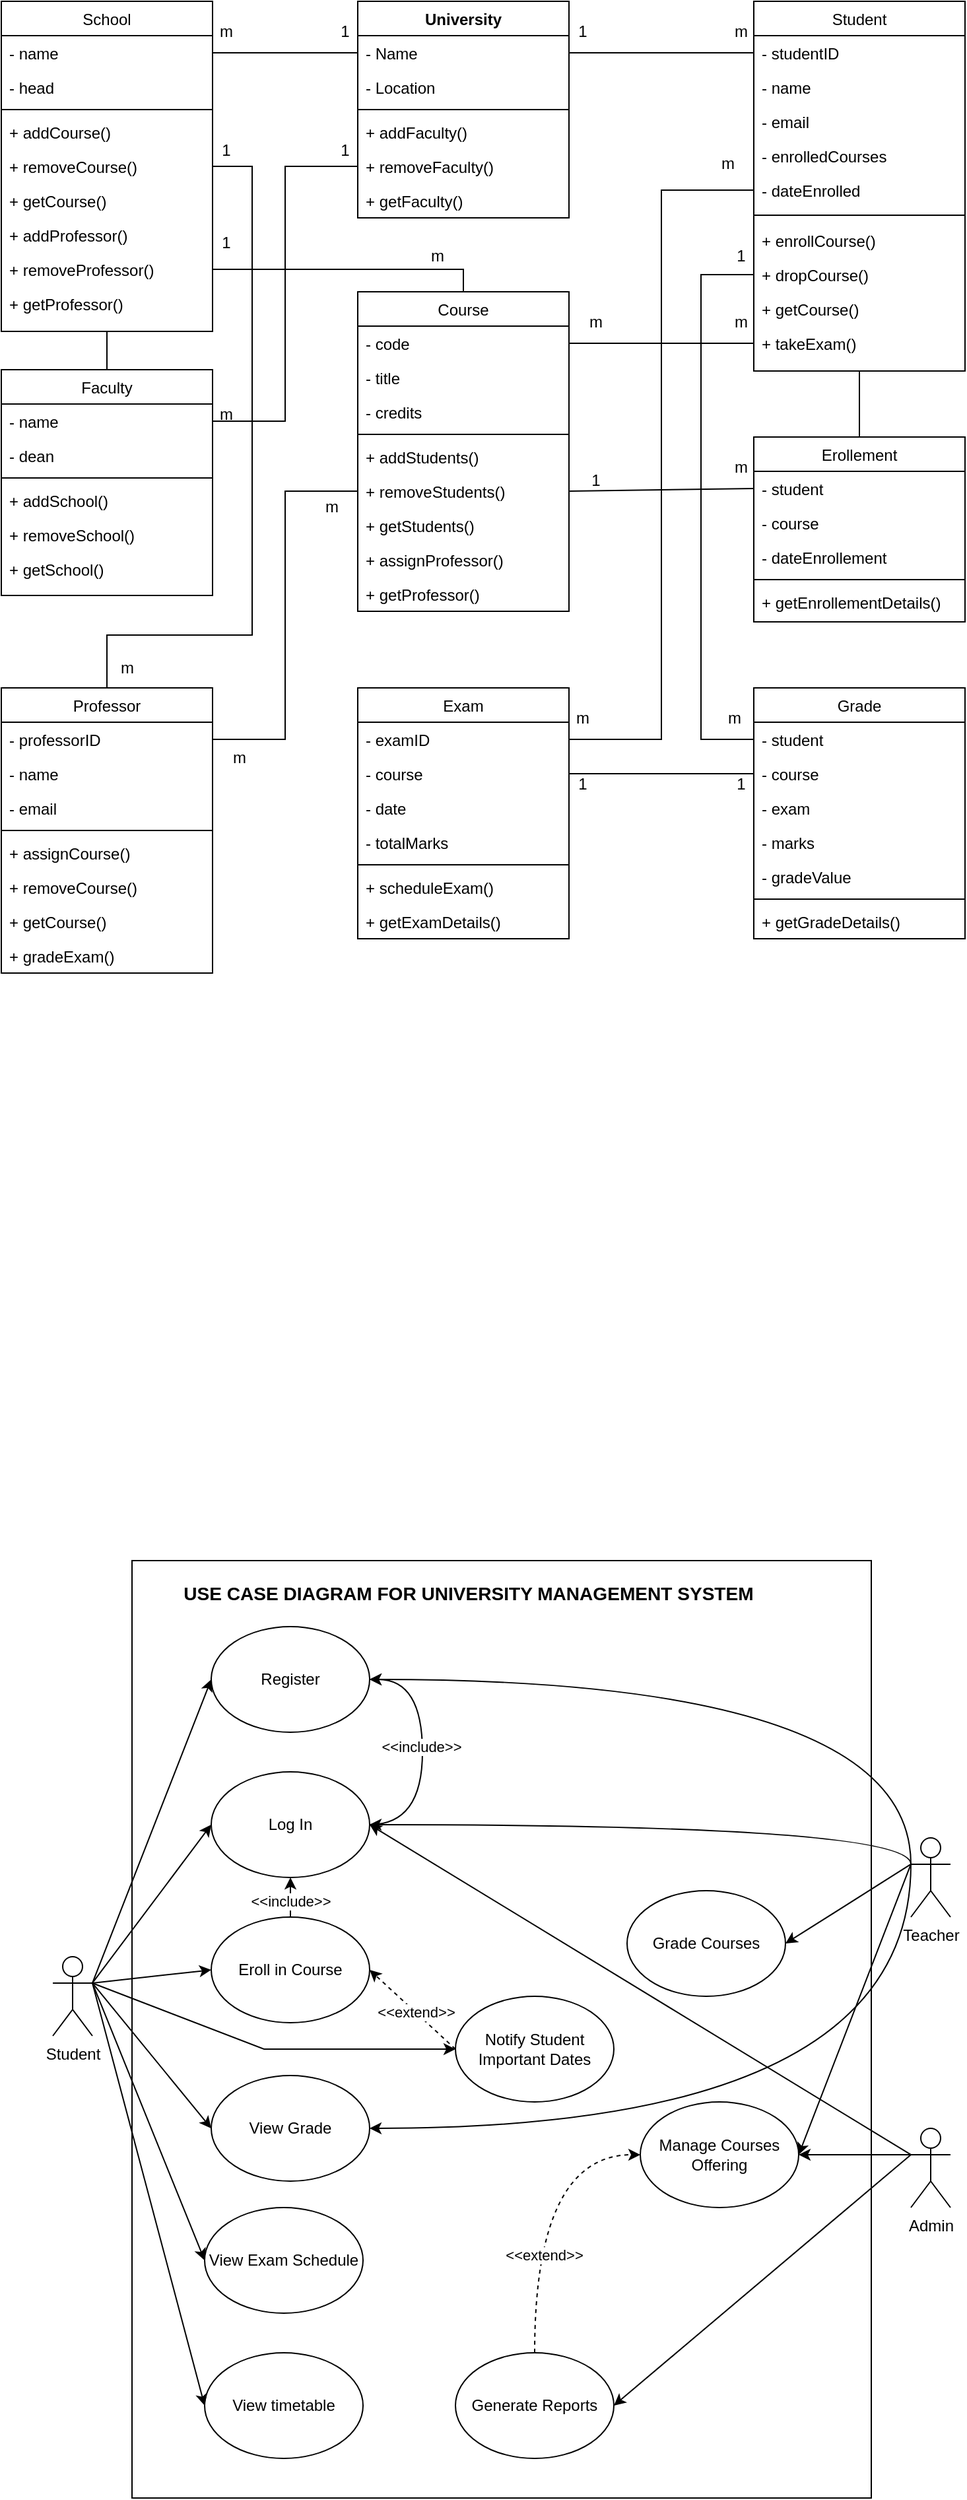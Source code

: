 <mxfile version="26.2.13">
  <diagram id="C5RBs43oDa-KdzZeNtuy" name="Page-1">
    <mxGraphModel dx="851" dy="2100" grid="0" gridSize="10" guides="1" tooltips="1" connect="1" arrows="1" fold="1" page="1" pageScale="1" pageWidth="827" pageHeight="1169" math="0" shadow="0">
      <root>
        <mxCell id="WIyWlLk6GJQsqaUBKTNV-0" />
        <mxCell id="WIyWlLk6GJQsqaUBKTNV-1" parent="WIyWlLk6GJQsqaUBKTNV-0" />
        <mxCell id="zkfFHV4jXpPFQw0GAbJ--0" value="Faculty" style="swimlane;fontStyle=0;align=center;verticalAlign=top;childLayout=stackLayout;horizontal=1;startSize=26;horizontalStack=0;resizeParent=1;resizeLast=0;collapsible=1;marginBottom=0;rounded=0;shadow=0;strokeWidth=1;" parent="WIyWlLk6GJQsqaUBKTNV-1" vertex="1">
          <mxGeometry x="44" y="-863" width="160" height="171" as="geometry">
            <mxRectangle x="230" y="140" width="160" height="26" as="alternateBounds" />
          </mxGeometry>
        </mxCell>
        <mxCell id="zkfFHV4jXpPFQw0GAbJ--1" value="- name" style="text;align=left;verticalAlign=top;spacingLeft=4;spacingRight=4;overflow=hidden;rotatable=0;points=[[0,0.5],[1,0.5]];portConstraint=eastwest;" parent="zkfFHV4jXpPFQw0GAbJ--0" vertex="1">
          <mxGeometry y="26" width="160" height="26" as="geometry" />
        </mxCell>
        <mxCell id="zkfFHV4jXpPFQw0GAbJ--2" value="- dean" style="text;align=left;verticalAlign=top;spacingLeft=4;spacingRight=4;overflow=hidden;rotatable=0;points=[[0,0.5],[1,0.5]];portConstraint=eastwest;rounded=0;shadow=0;html=0;" parent="zkfFHV4jXpPFQw0GAbJ--0" vertex="1">
          <mxGeometry y="52" width="160" height="26" as="geometry" />
        </mxCell>
        <mxCell id="zkfFHV4jXpPFQw0GAbJ--4" value="" style="line;html=1;strokeWidth=1;align=left;verticalAlign=middle;spacingTop=-1;spacingLeft=3;spacingRight=3;rotatable=0;labelPosition=right;points=[];portConstraint=eastwest;" parent="zkfFHV4jXpPFQw0GAbJ--0" vertex="1">
          <mxGeometry y="78" width="160" height="8" as="geometry" />
        </mxCell>
        <mxCell id="zkfFHV4jXpPFQw0GAbJ--5" value="+ addSchool()" style="text;align=left;verticalAlign=top;spacingLeft=4;spacingRight=4;overflow=hidden;rotatable=0;points=[[0,0.5],[1,0.5]];portConstraint=eastwest;" parent="zkfFHV4jXpPFQw0GAbJ--0" vertex="1">
          <mxGeometry y="86" width="160" height="26" as="geometry" />
        </mxCell>
        <mxCell id="lh4XsBSvngvef5wydWoT-19" value="+ removeSchool()" style="text;align=left;verticalAlign=top;spacingLeft=4;spacingRight=4;overflow=hidden;rotatable=0;points=[[0,0.5],[1,0.5]];portConstraint=eastwest;" parent="zkfFHV4jXpPFQw0GAbJ--0" vertex="1">
          <mxGeometry y="112" width="160" height="26" as="geometry" />
        </mxCell>
        <mxCell id="lh4XsBSvngvef5wydWoT-20" value="+ getSchool()" style="text;align=left;verticalAlign=top;spacingLeft=4;spacingRight=4;overflow=hidden;rotatable=0;points=[[0,0.5],[1,0.5]];portConstraint=eastwest;" parent="zkfFHV4jXpPFQw0GAbJ--0" vertex="1">
          <mxGeometry y="138" width="160" height="26" as="geometry" />
        </mxCell>
        <mxCell id="zkfFHV4jXpPFQw0GAbJ--6" value="Student" style="swimlane;fontStyle=0;align=center;verticalAlign=top;childLayout=stackLayout;horizontal=1;startSize=26;horizontalStack=0;resizeParent=1;resizeLast=0;collapsible=1;marginBottom=0;rounded=0;shadow=0;strokeWidth=1;" parent="WIyWlLk6GJQsqaUBKTNV-1" vertex="1">
          <mxGeometry x="614" y="-1142" width="160" height="280" as="geometry">
            <mxRectangle x="130" y="380" width="160" height="26" as="alternateBounds" />
          </mxGeometry>
        </mxCell>
        <mxCell id="zkfFHV4jXpPFQw0GAbJ--7" value="- studentID" style="text;align=left;verticalAlign=top;spacingLeft=4;spacingRight=4;overflow=hidden;rotatable=0;points=[[0,0.5],[1,0.5]];portConstraint=eastwest;" parent="zkfFHV4jXpPFQw0GAbJ--6" vertex="1">
          <mxGeometry y="26" width="160" height="26" as="geometry" />
        </mxCell>
        <mxCell id="zkfFHV4jXpPFQw0GAbJ--8" value="- name" style="text;align=left;verticalAlign=top;spacingLeft=4;spacingRight=4;overflow=hidden;rotatable=0;points=[[0,0.5],[1,0.5]];portConstraint=eastwest;rounded=0;shadow=0;html=0;" parent="zkfFHV4jXpPFQw0GAbJ--6" vertex="1">
          <mxGeometry y="52" width="160" height="26" as="geometry" />
        </mxCell>
        <mxCell id="zkfFHV4jXpPFQw0GAbJ--11" value="- email" style="text;align=left;verticalAlign=top;spacingLeft=4;spacingRight=4;overflow=hidden;rotatable=0;points=[[0,0.5],[1,0.5]];portConstraint=eastwest;" parent="zkfFHV4jXpPFQw0GAbJ--6" vertex="1">
          <mxGeometry y="78" width="160" height="26" as="geometry" />
        </mxCell>
        <mxCell id="zkfFHV4jXpPFQw0GAbJ--10" value="- enrolledCourses" style="text;align=left;verticalAlign=top;spacingLeft=4;spacingRight=4;overflow=hidden;rotatable=0;points=[[0,0.5],[1,0.5]];portConstraint=eastwest;fontStyle=0" parent="zkfFHV4jXpPFQw0GAbJ--6" vertex="1">
          <mxGeometry y="104" width="160" height="26" as="geometry" />
        </mxCell>
        <mxCell id="lh4XsBSvngvef5wydWoT-33" value="- dateEnrolled" style="text;align=left;verticalAlign=top;spacingLeft=4;spacingRight=4;overflow=hidden;rotatable=0;points=[[0,0.5],[1,0.5]];portConstraint=eastwest;fontStyle=0" parent="zkfFHV4jXpPFQw0GAbJ--6" vertex="1">
          <mxGeometry y="130" width="160" height="26" as="geometry" />
        </mxCell>
        <mxCell id="zkfFHV4jXpPFQw0GAbJ--9" value="" style="line;html=1;strokeWidth=1;align=left;verticalAlign=middle;spacingTop=-1;spacingLeft=3;spacingRight=3;rotatable=0;labelPosition=right;points=[];portConstraint=eastwest;" parent="zkfFHV4jXpPFQw0GAbJ--6" vertex="1">
          <mxGeometry y="156" width="160" height="12" as="geometry" />
        </mxCell>
        <mxCell id="lh4XsBSvngvef5wydWoT-34" value="+ enrollCourse()&#xa;" style="text;align=left;verticalAlign=top;spacingLeft=4;spacingRight=4;overflow=hidden;rotatable=0;points=[[0,0.5],[1,0.5]];portConstraint=eastwest;fontStyle=0" parent="zkfFHV4jXpPFQw0GAbJ--6" vertex="1">
          <mxGeometry y="168" width="160" height="26" as="geometry" />
        </mxCell>
        <mxCell id="lh4XsBSvngvef5wydWoT-35" value="+ dropCourse()&#xa;" style="text;align=left;verticalAlign=top;spacingLeft=4;spacingRight=4;overflow=hidden;rotatable=0;points=[[0,0.5],[1,0.5]];portConstraint=eastwest;fontStyle=0" parent="zkfFHV4jXpPFQw0GAbJ--6" vertex="1">
          <mxGeometry y="194" width="160" height="26" as="geometry" />
        </mxCell>
        <mxCell id="lh4XsBSvngvef5wydWoT-36" value="+ getCourse()&#xa;" style="text;align=left;verticalAlign=top;spacingLeft=4;spacingRight=4;overflow=hidden;rotatable=0;points=[[0,0.5],[1,0.5]];portConstraint=eastwest;fontStyle=0" parent="zkfFHV4jXpPFQw0GAbJ--6" vertex="1">
          <mxGeometry y="220" width="160" height="26" as="geometry" />
        </mxCell>
        <mxCell id="lh4XsBSvngvef5wydWoT-37" value="+ takeExam()&#xa;" style="text;align=left;verticalAlign=top;spacingLeft=4;spacingRight=4;overflow=hidden;rotatable=0;points=[[0,0.5],[1,0.5]];portConstraint=eastwest;fontStyle=0" parent="zkfFHV4jXpPFQw0GAbJ--6" vertex="1">
          <mxGeometry y="246" width="160" height="26" as="geometry" />
        </mxCell>
        <mxCell id="zkfFHV4jXpPFQw0GAbJ--13" value="Professor" style="swimlane;fontStyle=0;align=center;verticalAlign=top;childLayout=stackLayout;horizontal=1;startSize=26;horizontalStack=0;resizeParent=1;resizeLast=0;collapsible=1;marginBottom=0;rounded=0;shadow=0;strokeWidth=1;" parent="WIyWlLk6GJQsqaUBKTNV-1" vertex="1">
          <mxGeometry x="44" y="-622" width="160" height="216" as="geometry">
            <mxRectangle x="340" y="380" width="170" height="26" as="alternateBounds" />
          </mxGeometry>
        </mxCell>
        <mxCell id="zkfFHV4jXpPFQw0GAbJ--14" value="- professorID" style="text;align=left;verticalAlign=top;spacingLeft=4;spacingRight=4;overflow=hidden;rotatable=0;points=[[0,0.5],[1,0.5]];portConstraint=eastwest;" parent="zkfFHV4jXpPFQw0GAbJ--13" vertex="1">
          <mxGeometry y="26" width="160" height="26" as="geometry" />
        </mxCell>
        <mxCell id="lh4XsBSvngvef5wydWoT-38" value="- name" style="text;align=left;verticalAlign=top;spacingLeft=4;spacingRight=4;overflow=hidden;rotatable=0;points=[[0,0.5],[1,0.5]];portConstraint=eastwest;" parent="zkfFHV4jXpPFQw0GAbJ--13" vertex="1">
          <mxGeometry y="52" width="160" height="26" as="geometry" />
        </mxCell>
        <mxCell id="lh4XsBSvngvef5wydWoT-39" value="- email" style="text;align=left;verticalAlign=top;spacingLeft=4;spacingRight=4;overflow=hidden;rotatable=0;points=[[0,0.5],[1,0.5]];portConstraint=eastwest;" parent="zkfFHV4jXpPFQw0GAbJ--13" vertex="1">
          <mxGeometry y="78" width="160" height="26" as="geometry" />
        </mxCell>
        <mxCell id="zkfFHV4jXpPFQw0GAbJ--15" value="" style="line;html=1;strokeWidth=1;align=left;verticalAlign=middle;spacingTop=-1;spacingLeft=3;spacingRight=3;rotatable=0;labelPosition=right;points=[];portConstraint=eastwest;" parent="zkfFHV4jXpPFQw0GAbJ--13" vertex="1">
          <mxGeometry y="104" width="160" height="8" as="geometry" />
        </mxCell>
        <mxCell id="lh4XsBSvngvef5wydWoT-40" value="+ assignCourse()" style="text;align=left;verticalAlign=top;spacingLeft=4;spacingRight=4;overflow=hidden;rotatable=0;points=[[0,0.5],[1,0.5]];portConstraint=eastwest;" parent="zkfFHV4jXpPFQw0GAbJ--13" vertex="1">
          <mxGeometry y="112" width="160" height="26" as="geometry" />
        </mxCell>
        <mxCell id="lh4XsBSvngvef5wydWoT-41" value="+ removeCourse()" style="text;align=left;verticalAlign=top;spacingLeft=4;spacingRight=4;overflow=hidden;rotatable=0;points=[[0,0.5],[1,0.5]];portConstraint=eastwest;" parent="zkfFHV4jXpPFQw0GAbJ--13" vertex="1">
          <mxGeometry y="138" width="160" height="26" as="geometry" />
        </mxCell>
        <mxCell id="lh4XsBSvngvef5wydWoT-42" value="+ getCourse()" style="text;align=left;verticalAlign=top;spacingLeft=4;spacingRight=4;overflow=hidden;rotatable=0;points=[[0,0.5],[1,0.5]];portConstraint=eastwest;" parent="zkfFHV4jXpPFQw0GAbJ--13" vertex="1">
          <mxGeometry y="164" width="160" height="26" as="geometry" />
        </mxCell>
        <mxCell id="lh4XsBSvngvef5wydWoT-43" value="+ gradeExam()" style="text;align=left;verticalAlign=top;spacingLeft=4;spacingRight=4;overflow=hidden;rotatable=0;points=[[0,0.5],[1,0.5]];portConstraint=eastwest;" parent="zkfFHV4jXpPFQw0GAbJ--13" vertex="1">
          <mxGeometry y="190" width="160" height="26" as="geometry" />
        </mxCell>
        <mxCell id="zkfFHV4jXpPFQw0GAbJ--17" value="School" style="swimlane;fontStyle=0;align=center;verticalAlign=top;childLayout=stackLayout;horizontal=1;startSize=26;horizontalStack=0;resizeParent=1;resizeLast=0;collapsible=1;marginBottom=0;rounded=0;shadow=0;strokeWidth=1;" parent="WIyWlLk6GJQsqaUBKTNV-1" vertex="1">
          <mxGeometry x="44" y="-1142" width="160" height="250" as="geometry">
            <mxRectangle x="550" y="140" width="160" height="26" as="alternateBounds" />
          </mxGeometry>
        </mxCell>
        <mxCell id="zkfFHV4jXpPFQw0GAbJ--18" value="- name" style="text;align=left;verticalAlign=top;spacingLeft=4;spacingRight=4;overflow=hidden;rotatable=0;points=[[0,0.5],[1,0.5]];portConstraint=eastwest;" parent="zkfFHV4jXpPFQw0GAbJ--17" vertex="1">
          <mxGeometry y="26" width="160" height="26" as="geometry" />
        </mxCell>
        <mxCell id="zkfFHV4jXpPFQw0GAbJ--19" value="- head" style="text;align=left;verticalAlign=top;spacingLeft=4;spacingRight=4;overflow=hidden;rotatable=0;points=[[0,0.5],[1,0.5]];portConstraint=eastwest;rounded=0;shadow=0;html=0;" parent="zkfFHV4jXpPFQw0GAbJ--17" vertex="1">
          <mxGeometry y="52" width="160" height="26" as="geometry" />
        </mxCell>
        <mxCell id="zkfFHV4jXpPFQw0GAbJ--23" value="" style="line;html=1;strokeWidth=1;align=left;verticalAlign=middle;spacingTop=-1;spacingLeft=3;spacingRight=3;rotatable=0;labelPosition=right;points=[];portConstraint=eastwest;" parent="zkfFHV4jXpPFQw0GAbJ--17" vertex="1">
          <mxGeometry y="78" width="160" height="8" as="geometry" />
        </mxCell>
        <mxCell id="zkfFHV4jXpPFQw0GAbJ--24" value="+ addCourse()" style="text;align=left;verticalAlign=top;spacingLeft=4;spacingRight=4;overflow=hidden;rotatable=0;points=[[0,0.5],[1,0.5]];portConstraint=eastwest;" parent="zkfFHV4jXpPFQw0GAbJ--17" vertex="1">
          <mxGeometry y="86" width="160" height="26" as="geometry" />
        </mxCell>
        <mxCell id="zkfFHV4jXpPFQw0GAbJ--25" value="+ removeCourse()" style="text;align=left;verticalAlign=top;spacingLeft=4;spacingRight=4;overflow=hidden;rotatable=0;points=[[0,0.5],[1,0.5]];portConstraint=eastwest;" parent="zkfFHV4jXpPFQw0GAbJ--17" vertex="1">
          <mxGeometry y="112" width="160" height="26" as="geometry" />
        </mxCell>
        <mxCell id="lh4XsBSvngvef5wydWoT-27" value="+ getCourse()" style="text;align=left;verticalAlign=top;spacingLeft=4;spacingRight=4;overflow=hidden;rotatable=0;points=[[0,0.5],[1,0.5]];portConstraint=eastwest;" parent="zkfFHV4jXpPFQw0GAbJ--17" vertex="1">
          <mxGeometry y="138" width="160" height="26" as="geometry" />
        </mxCell>
        <mxCell id="lh4XsBSvngvef5wydWoT-28" value="+ addProfessor()" style="text;align=left;verticalAlign=top;spacingLeft=4;spacingRight=4;overflow=hidden;rotatable=0;points=[[0,0.5],[1,0.5]];portConstraint=eastwest;" parent="zkfFHV4jXpPFQw0GAbJ--17" vertex="1">
          <mxGeometry y="164" width="160" height="26" as="geometry" />
        </mxCell>
        <mxCell id="lh4XsBSvngvef5wydWoT-29" value="+ removeProfessor()" style="text;align=left;verticalAlign=top;spacingLeft=4;spacingRight=4;overflow=hidden;rotatable=0;points=[[0,0.5],[1,0.5]];portConstraint=eastwest;" parent="zkfFHV4jXpPFQw0GAbJ--17" vertex="1">
          <mxGeometry y="190" width="160" height="26" as="geometry" />
        </mxCell>
        <mxCell id="lh4XsBSvngvef5wydWoT-30" value="+ getProfessor()" style="text;align=left;verticalAlign=top;spacingLeft=4;spacingRight=4;overflow=hidden;rotatable=0;points=[[0,0.5],[1,0.5]];portConstraint=eastwest;" parent="zkfFHV4jXpPFQw0GAbJ--17" vertex="1">
          <mxGeometry y="216" width="160" height="26" as="geometry" />
        </mxCell>
        <mxCell id="lh4XsBSvngvef5wydWoT-4" value="University" style="swimlane;fontStyle=1;align=center;verticalAlign=top;childLayout=stackLayout;horizontal=1;startSize=26;horizontalStack=0;resizeParent=1;resizeParentMax=0;resizeLast=0;collapsible=1;marginBottom=0;whiteSpace=wrap;html=1;" parent="WIyWlLk6GJQsqaUBKTNV-1" vertex="1">
          <mxGeometry x="314" y="-1142" width="160" height="164" as="geometry" />
        </mxCell>
        <mxCell id="lh4XsBSvngvef5wydWoT-5" value="- Name" style="text;strokeColor=none;fillColor=none;align=left;verticalAlign=top;spacingLeft=4;spacingRight=4;overflow=hidden;rotatable=0;points=[[0,0.5],[1,0.5]];portConstraint=eastwest;whiteSpace=wrap;html=1;" parent="lh4XsBSvngvef5wydWoT-4" vertex="1">
          <mxGeometry y="26" width="160" height="26" as="geometry" />
        </mxCell>
        <mxCell id="lh4XsBSvngvef5wydWoT-8" value="- Location" style="text;strokeColor=none;fillColor=none;align=left;verticalAlign=top;spacingLeft=4;spacingRight=4;overflow=hidden;rotatable=0;points=[[0,0.5],[1,0.5]];portConstraint=eastwest;whiteSpace=wrap;html=1;" parent="lh4XsBSvngvef5wydWoT-4" vertex="1">
          <mxGeometry y="52" width="160" height="26" as="geometry" />
        </mxCell>
        <mxCell id="lh4XsBSvngvef5wydWoT-6" value="" style="line;strokeWidth=1;fillColor=none;align=left;verticalAlign=middle;spacingTop=-1;spacingLeft=3;spacingRight=3;rotatable=0;labelPosition=right;points=[];portConstraint=eastwest;strokeColor=inherit;" parent="lh4XsBSvngvef5wydWoT-4" vertex="1">
          <mxGeometry y="78" width="160" height="8" as="geometry" />
        </mxCell>
        <mxCell id="lh4XsBSvngvef5wydWoT-7" value="+ addFaculty()" style="text;strokeColor=none;fillColor=none;align=left;verticalAlign=top;spacingLeft=4;spacingRight=4;overflow=hidden;rotatable=0;points=[[0,0.5],[1,0.5]];portConstraint=eastwest;whiteSpace=wrap;html=1;" parent="lh4XsBSvngvef5wydWoT-4" vertex="1">
          <mxGeometry y="86" width="160" height="26" as="geometry" />
        </mxCell>
        <mxCell id="lh4XsBSvngvef5wydWoT-14" value="+ removeFaculty()" style="text;strokeColor=none;fillColor=none;align=left;verticalAlign=top;spacingLeft=4;spacingRight=4;overflow=hidden;rotatable=0;points=[[0,0.5],[1,0.5]];portConstraint=eastwest;whiteSpace=wrap;html=1;" parent="lh4XsBSvngvef5wydWoT-4" vertex="1">
          <mxGeometry y="112" width="160" height="26" as="geometry" />
        </mxCell>
        <mxCell id="lh4XsBSvngvef5wydWoT-15" value="+ getFaculty()" style="text;strokeColor=none;fillColor=none;align=left;verticalAlign=top;spacingLeft=4;spacingRight=4;overflow=hidden;rotatable=0;points=[[0,0.5],[1,0.5]];portConstraint=eastwest;whiteSpace=wrap;html=1;" parent="lh4XsBSvngvef5wydWoT-4" vertex="1">
          <mxGeometry y="138" width="160" height="26" as="geometry" />
        </mxCell>
        <mxCell id="lh4XsBSvngvef5wydWoT-44" value="Course" style="swimlane;fontStyle=0;align=center;verticalAlign=top;childLayout=stackLayout;horizontal=1;startSize=26;horizontalStack=0;resizeParent=1;resizeLast=0;collapsible=1;marginBottom=0;rounded=0;shadow=0;strokeWidth=1;" parent="WIyWlLk6GJQsqaUBKTNV-1" vertex="1">
          <mxGeometry x="314" y="-922" width="160" height="242" as="geometry">
            <mxRectangle x="340" y="380" width="170" height="26" as="alternateBounds" />
          </mxGeometry>
        </mxCell>
        <mxCell id="lh4XsBSvngvef5wydWoT-45" value="- code" style="text;align=left;verticalAlign=top;spacingLeft=4;spacingRight=4;overflow=hidden;rotatable=0;points=[[0,0.5],[1,0.5]];portConstraint=eastwest;" parent="lh4XsBSvngvef5wydWoT-44" vertex="1">
          <mxGeometry y="26" width="160" height="26" as="geometry" />
        </mxCell>
        <mxCell id="lh4XsBSvngvef5wydWoT-46" value="- title" style="text;align=left;verticalAlign=top;spacingLeft=4;spacingRight=4;overflow=hidden;rotatable=0;points=[[0,0.5],[1,0.5]];portConstraint=eastwest;" parent="lh4XsBSvngvef5wydWoT-44" vertex="1">
          <mxGeometry y="52" width="160" height="26" as="geometry" />
        </mxCell>
        <mxCell id="lh4XsBSvngvef5wydWoT-47" value="- credits" style="text;align=left;verticalAlign=top;spacingLeft=4;spacingRight=4;overflow=hidden;rotatable=0;points=[[0,0.5],[1,0.5]];portConstraint=eastwest;" parent="lh4XsBSvngvef5wydWoT-44" vertex="1">
          <mxGeometry y="78" width="160" height="26" as="geometry" />
        </mxCell>
        <mxCell id="lh4XsBSvngvef5wydWoT-48" value="" style="line;html=1;strokeWidth=1;align=left;verticalAlign=middle;spacingTop=-1;spacingLeft=3;spacingRight=3;rotatable=0;labelPosition=right;points=[];portConstraint=eastwest;" parent="lh4XsBSvngvef5wydWoT-44" vertex="1">
          <mxGeometry y="104" width="160" height="8" as="geometry" />
        </mxCell>
        <mxCell id="lh4XsBSvngvef5wydWoT-49" value="+ addStudents()" style="text;align=left;verticalAlign=top;spacingLeft=4;spacingRight=4;overflow=hidden;rotatable=0;points=[[0,0.5],[1,0.5]];portConstraint=eastwest;" parent="lh4XsBSvngvef5wydWoT-44" vertex="1">
          <mxGeometry y="112" width="160" height="26" as="geometry" />
        </mxCell>
        <mxCell id="lh4XsBSvngvef5wydWoT-50" value="+ removeStudents()" style="text;align=left;verticalAlign=top;spacingLeft=4;spacingRight=4;overflow=hidden;rotatable=0;points=[[0,0.5],[1,0.5]];portConstraint=eastwest;" parent="lh4XsBSvngvef5wydWoT-44" vertex="1">
          <mxGeometry y="138" width="160" height="26" as="geometry" />
        </mxCell>
        <mxCell id="lh4XsBSvngvef5wydWoT-51" value="+ getStudents()" style="text;align=left;verticalAlign=top;spacingLeft=4;spacingRight=4;overflow=hidden;rotatable=0;points=[[0,0.5],[1,0.5]];portConstraint=eastwest;" parent="lh4XsBSvngvef5wydWoT-44" vertex="1">
          <mxGeometry y="164" width="160" height="26" as="geometry" />
        </mxCell>
        <mxCell id="lh4XsBSvngvef5wydWoT-52" value="+ assignProfessor()" style="text;align=left;verticalAlign=top;spacingLeft=4;spacingRight=4;overflow=hidden;rotatable=0;points=[[0,0.5],[1,0.5]];portConstraint=eastwest;" parent="lh4XsBSvngvef5wydWoT-44" vertex="1">
          <mxGeometry y="190" width="160" height="26" as="geometry" />
        </mxCell>
        <mxCell id="lh4XsBSvngvef5wydWoT-53" value="+ getProfessor()" style="text;align=left;verticalAlign=top;spacingLeft=4;spacingRight=4;overflow=hidden;rotatable=0;points=[[0,0.5],[1,0.5]];portConstraint=eastwest;" parent="lh4XsBSvngvef5wydWoT-44" vertex="1">
          <mxGeometry y="216" width="160" height="26" as="geometry" />
        </mxCell>
        <mxCell id="lh4XsBSvngvef5wydWoT-54" value="Erollement" style="swimlane;fontStyle=0;align=center;verticalAlign=top;childLayout=stackLayout;horizontal=1;startSize=26;horizontalStack=0;resizeParent=1;resizeLast=0;collapsible=1;marginBottom=0;rounded=0;shadow=0;strokeWidth=1;" parent="WIyWlLk6GJQsqaUBKTNV-1" vertex="1">
          <mxGeometry x="614" y="-812" width="160" height="140" as="geometry">
            <mxRectangle x="230" y="140" width="160" height="26" as="alternateBounds" />
          </mxGeometry>
        </mxCell>
        <mxCell id="lh4XsBSvngvef5wydWoT-55" value="- student" style="text;align=left;verticalAlign=top;spacingLeft=4;spacingRight=4;overflow=hidden;rotatable=0;points=[[0,0.5],[1,0.5]];portConstraint=eastwest;" parent="lh4XsBSvngvef5wydWoT-54" vertex="1">
          <mxGeometry y="26" width="160" height="26" as="geometry" />
        </mxCell>
        <mxCell id="lh4XsBSvngvef5wydWoT-56" value="- course" style="text;align=left;verticalAlign=top;spacingLeft=4;spacingRight=4;overflow=hidden;rotatable=0;points=[[0,0.5],[1,0.5]];portConstraint=eastwest;rounded=0;shadow=0;html=0;" parent="lh4XsBSvngvef5wydWoT-54" vertex="1">
          <mxGeometry y="52" width="160" height="26" as="geometry" />
        </mxCell>
        <mxCell id="lh4XsBSvngvef5wydWoT-58" value="- dateEnrollement" style="text;align=left;verticalAlign=top;spacingLeft=4;spacingRight=4;overflow=hidden;rotatable=0;points=[[0,0.5],[1,0.5]];portConstraint=eastwest;" parent="lh4XsBSvngvef5wydWoT-54" vertex="1">
          <mxGeometry y="78" width="160" height="26" as="geometry" />
        </mxCell>
        <mxCell id="lh4XsBSvngvef5wydWoT-57" value="" style="line;html=1;strokeWidth=1;align=left;verticalAlign=middle;spacingTop=-1;spacingLeft=3;spacingRight=3;rotatable=0;labelPosition=right;points=[];portConstraint=eastwest;" parent="lh4XsBSvngvef5wydWoT-54" vertex="1">
          <mxGeometry y="104" width="160" height="8" as="geometry" />
        </mxCell>
        <mxCell id="lh4XsBSvngvef5wydWoT-60" value="+ getEnrollementDetails()" style="text;align=left;verticalAlign=top;spacingLeft=4;spacingRight=4;overflow=hidden;rotatable=0;points=[[0,0.5],[1,0.5]];portConstraint=eastwest;" parent="lh4XsBSvngvef5wydWoT-54" vertex="1">
          <mxGeometry y="112" width="160" height="26" as="geometry" />
        </mxCell>
        <mxCell id="lh4XsBSvngvef5wydWoT-68" value="Exam" style="swimlane;fontStyle=0;align=center;verticalAlign=top;childLayout=stackLayout;horizontal=1;startSize=26;horizontalStack=0;resizeParent=1;resizeLast=0;collapsible=1;marginBottom=0;rounded=0;shadow=0;strokeWidth=1;" parent="WIyWlLk6GJQsqaUBKTNV-1" vertex="1">
          <mxGeometry x="314" y="-622" width="160" height="190" as="geometry">
            <mxRectangle x="230" y="140" width="160" height="26" as="alternateBounds" />
          </mxGeometry>
        </mxCell>
        <mxCell id="lh4XsBSvngvef5wydWoT-69" value="- examID" style="text;align=left;verticalAlign=top;spacingLeft=4;spacingRight=4;overflow=hidden;rotatable=0;points=[[0,0.5],[1,0.5]];portConstraint=eastwest;" parent="lh4XsBSvngvef5wydWoT-68" vertex="1">
          <mxGeometry y="26" width="160" height="26" as="geometry" />
        </mxCell>
        <mxCell id="lh4XsBSvngvef5wydWoT-70" value="- course" style="text;align=left;verticalAlign=top;spacingLeft=4;spacingRight=4;overflow=hidden;rotatable=0;points=[[0,0.5],[1,0.5]];portConstraint=eastwest;rounded=0;shadow=0;html=0;" parent="lh4XsBSvngvef5wydWoT-68" vertex="1">
          <mxGeometry y="52" width="160" height="26" as="geometry" />
        </mxCell>
        <mxCell id="lh4XsBSvngvef5wydWoT-71" value="- date" style="text;align=left;verticalAlign=top;spacingLeft=4;spacingRight=4;overflow=hidden;rotatable=0;points=[[0,0.5],[1,0.5]];portConstraint=eastwest;" parent="lh4XsBSvngvef5wydWoT-68" vertex="1">
          <mxGeometry y="78" width="160" height="26" as="geometry" />
        </mxCell>
        <mxCell id="lh4XsBSvngvef5wydWoT-73" value="- totalMarks" style="text;align=left;verticalAlign=top;spacingLeft=4;spacingRight=4;overflow=hidden;rotatable=0;points=[[0,0.5],[1,0.5]];portConstraint=eastwest;" parent="lh4XsBSvngvef5wydWoT-68" vertex="1">
          <mxGeometry y="104" width="160" height="26" as="geometry" />
        </mxCell>
        <mxCell id="lh4XsBSvngvef5wydWoT-72" value="" style="line;html=1;strokeWidth=1;align=left;verticalAlign=middle;spacingTop=-1;spacingLeft=3;spacingRight=3;rotatable=0;labelPosition=right;points=[];portConstraint=eastwest;" parent="lh4XsBSvngvef5wydWoT-68" vertex="1">
          <mxGeometry y="130" width="160" height="8" as="geometry" />
        </mxCell>
        <mxCell id="lh4XsBSvngvef5wydWoT-74" value="+ scheduleExam()" style="text;align=left;verticalAlign=top;spacingLeft=4;spacingRight=4;overflow=hidden;rotatable=0;points=[[0,0.5],[1,0.5]];portConstraint=eastwest;" parent="lh4XsBSvngvef5wydWoT-68" vertex="1">
          <mxGeometry y="138" width="160" height="26" as="geometry" />
        </mxCell>
        <mxCell id="lh4XsBSvngvef5wydWoT-75" value="+ getExamDetails()" style="text;align=left;verticalAlign=top;spacingLeft=4;spacingRight=4;overflow=hidden;rotatable=0;points=[[0,0.5],[1,0.5]];portConstraint=eastwest;" parent="lh4XsBSvngvef5wydWoT-68" vertex="1">
          <mxGeometry y="164" width="160" height="26" as="geometry" />
        </mxCell>
        <mxCell id="lh4XsBSvngvef5wydWoT-76" value="Grade" style="swimlane;fontStyle=0;align=center;verticalAlign=top;childLayout=stackLayout;horizontal=1;startSize=26;horizontalStack=0;resizeParent=1;resizeLast=0;collapsible=1;marginBottom=0;rounded=0;shadow=0;strokeWidth=1;" parent="WIyWlLk6GJQsqaUBKTNV-1" vertex="1">
          <mxGeometry x="614" y="-622" width="160" height="190" as="geometry">
            <mxRectangle x="230" y="140" width="160" height="26" as="alternateBounds" />
          </mxGeometry>
        </mxCell>
        <mxCell id="lh4XsBSvngvef5wydWoT-77" value="- student" style="text;align=left;verticalAlign=top;spacingLeft=4;spacingRight=4;overflow=hidden;rotatable=0;points=[[0,0.5],[1,0.5]];portConstraint=eastwest;" parent="lh4XsBSvngvef5wydWoT-76" vertex="1">
          <mxGeometry y="26" width="160" height="26" as="geometry" />
        </mxCell>
        <mxCell id="lh4XsBSvngvef5wydWoT-78" value="- course" style="text;align=left;verticalAlign=top;spacingLeft=4;spacingRight=4;overflow=hidden;rotatable=0;points=[[0,0.5],[1,0.5]];portConstraint=eastwest;rounded=0;shadow=0;html=0;" parent="lh4XsBSvngvef5wydWoT-76" vertex="1">
          <mxGeometry y="52" width="160" height="26" as="geometry" />
        </mxCell>
        <mxCell id="lh4XsBSvngvef5wydWoT-79" value="- exam" style="text;align=left;verticalAlign=top;spacingLeft=4;spacingRight=4;overflow=hidden;rotatable=0;points=[[0,0.5],[1,0.5]];portConstraint=eastwest;" parent="lh4XsBSvngvef5wydWoT-76" vertex="1">
          <mxGeometry y="78" width="160" height="26" as="geometry" />
        </mxCell>
        <mxCell id="lh4XsBSvngvef5wydWoT-80" value="- marks" style="text;align=left;verticalAlign=top;spacingLeft=4;spacingRight=4;overflow=hidden;rotatable=0;points=[[0,0.5],[1,0.5]];portConstraint=eastwest;" parent="lh4XsBSvngvef5wydWoT-76" vertex="1">
          <mxGeometry y="104" width="160" height="26" as="geometry" />
        </mxCell>
        <mxCell id="lh4XsBSvngvef5wydWoT-84" value="- gradeValue" style="text;align=left;verticalAlign=top;spacingLeft=4;spacingRight=4;overflow=hidden;rotatable=0;points=[[0,0.5],[1,0.5]];portConstraint=eastwest;" parent="lh4XsBSvngvef5wydWoT-76" vertex="1">
          <mxGeometry y="130" width="160" height="26" as="geometry" />
        </mxCell>
        <mxCell id="lh4XsBSvngvef5wydWoT-81" value="" style="line;html=1;strokeWidth=1;align=left;verticalAlign=middle;spacingTop=-1;spacingLeft=3;spacingRight=3;rotatable=0;labelPosition=right;points=[];portConstraint=eastwest;" parent="lh4XsBSvngvef5wydWoT-76" vertex="1">
          <mxGeometry y="156" width="160" height="8" as="geometry" />
        </mxCell>
        <mxCell id="lh4XsBSvngvef5wydWoT-83" value="+ getGradeDetails()" style="text;align=left;verticalAlign=top;spacingLeft=4;spacingRight=4;overflow=hidden;rotatable=0;points=[[0,0.5],[1,0.5]];portConstraint=eastwest;" parent="lh4XsBSvngvef5wydWoT-76" vertex="1">
          <mxGeometry y="164" width="160" height="26" as="geometry" />
        </mxCell>
        <mxCell id="lh4XsBSvngvef5wydWoT-153" value="" style="endArrow=none;html=1;rounded=0;entryX=0;entryY=0.5;entryDx=0;entryDy=0;exitX=1;exitY=0.5;exitDx=0;exitDy=0;" parent="WIyWlLk6GJQsqaUBKTNV-1" source="lh4XsBSvngvef5wydWoT-5" target="zkfFHV4jXpPFQw0GAbJ--7" edge="1">
          <mxGeometry width="50" height="50" relative="1" as="geometry">
            <mxPoint x="424" y="-1092" as="sourcePoint" />
            <mxPoint x="184" y="-942" as="targetPoint" />
          </mxGeometry>
        </mxCell>
        <mxCell id="lh4XsBSvngvef5wydWoT-156" value="" style="endArrow=none;html=1;rounded=0;exitX=0;exitY=0.5;exitDx=0;exitDy=0;entryX=1;entryY=0.5;entryDx=0;entryDy=0;" parent="WIyWlLk6GJQsqaUBKTNV-1" source="lh4XsBSvngvef5wydWoT-5" target="zkfFHV4jXpPFQw0GAbJ--18" edge="1">
          <mxGeometry width="50" height="50" relative="1" as="geometry">
            <mxPoint x="424" y="-1002" as="sourcePoint" />
            <mxPoint x="214" y="-1102" as="targetPoint" />
          </mxGeometry>
        </mxCell>
        <mxCell id="lh4XsBSvngvef5wydWoT-157" value="" style="endArrow=none;html=1;rounded=0;entryX=0.5;entryY=0;entryDx=0;entryDy=0;exitX=0.5;exitY=1;exitDx=0;exitDy=0;" parent="WIyWlLk6GJQsqaUBKTNV-1" source="zkfFHV4jXpPFQw0GAbJ--17" target="zkfFHV4jXpPFQw0GAbJ--0" edge="1">
          <mxGeometry width="50" height="50" relative="1" as="geometry">
            <mxPoint x="144" y="-882" as="sourcePoint" />
            <mxPoint x="474" y="-812" as="targetPoint" />
          </mxGeometry>
        </mxCell>
        <mxCell id="lh4XsBSvngvef5wydWoT-158" value="" style="endArrow=none;html=1;rounded=0;exitX=1;exitY=0.5;exitDx=0;exitDy=0;entryX=0;entryY=0.5;entryDx=0;entryDy=0;edgeStyle=orthogonalEdgeStyle;" parent="WIyWlLk6GJQsqaUBKTNV-1" source="zkfFHV4jXpPFQw0GAbJ--1" target="lh4XsBSvngvef5wydWoT-14" edge="1">
          <mxGeometry width="50" height="50" relative="1" as="geometry">
            <mxPoint x="424" y="-882" as="sourcePoint" />
            <mxPoint x="474" y="-932" as="targetPoint" />
          </mxGeometry>
        </mxCell>
        <mxCell id="lh4XsBSvngvef5wydWoT-159" value="" style="endArrow=none;html=1;rounded=0;entryX=0.5;entryY=0;entryDx=0;entryDy=0;edgeStyle=orthogonalEdgeStyle;exitX=1;exitY=0.5;exitDx=0;exitDy=0;" parent="WIyWlLk6GJQsqaUBKTNV-1" source="zkfFHV4jXpPFQw0GAbJ--25" target="zkfFHV4jXpPFQw0GAbJ--13" edge="1">
          <mxGeometry width="50" height="50" relative="1" as="geometry">
            <mxPoint x="204" y="-939" as="sourcePoint" />
            <mxPoint x="474" y="-692" as="targetPoint" />
            <Array as="points">
              <mxPoint x="234" y="-1017" />
              <mxPoint x="234" y="-662" />
              <mxPoint x="124" y="-662" />
            </Array>
          </mxGeometry>
        </mxCell>
        <mxCell id="lh4XsBSvngvef5wydWoT-160" value="" style="endArrow=none;html=1;rounded=0;exitX=1;exitY=0.5;exitDx=0;exitDy=0;entryX=0;entryY=0.5;entryDx=0;entryDy=0;edgeStyle=orthogonalEdgeStyle;" parent="WIyWlLk6GJQsqaUBKTNV-1" source="zkfFHV4jXpPFQw0GAbJ--14" target="lh4XsBSvngvef5wydWoT-50" edge="1">
          <mxGeometry width="50" height="50" relative="1" as="geometry">
            <mxPoint x="424" y="-532" as="sourcePoint" />
            <mxPoint x="474" y="-582" as="targetPoint" />
          </mxGeometry>
        </mxCell>
        <mxCell id="lh4XsBSvngvef5wydWoT-161" value="" style="endArrow=none;html=1;rounded=0;exitX=1;exitY=0.5;exitDx=0;exitDy=0;entryX=0;entryY=0.5;entryDx=0;entryDy=0;" parent="WIyWlLk6GJQsqaUBKTNV-1" source="lh4XsBSvngvef5wydWoT-45" target="lh4XsBSvngvef5wydWoT-37" edge="1">
          <mxGeometry width="50" height="50" relative="1" as="geometry">
            <mxPoint x="424" y="-882" as="sourcePoint" />
            <mxPoint x="474" y="-932" as="targetPoint" />
          </mxGeometry>
        </mxCell>
        <mxCell id="lh4XsBSvngvef5wydWoT-162" value="" style="endArrow=none;html=1;rounded=0;exitX=0;exitY=0.5;exitDx=0;exitDy=0;entryX=1;entryY=0.5;entryDx=0;entryDy=0;" parent="WIyWlLk6GJQsqaUBKTNV-1" source="lh4XsBSvngvef5wydWoT-55" target="lh4XsBSvngvef5wydWoT-50" edge="1">
          <mxGeometry width="50" height="50" relative="1" as="geometry">
            <mxPoint x="424" y="-762" as="sourcePoint" />
            <mxPoint x="474" y="-812" as="targetPoint" />
          </mxGeometry>
        </mxCell>
        <mxCell id="lh4XsBSvngvef5wydWoT-163" value="" style="endArrow=none;html=1;rounded=0;exitX=0.5;exitY=0;exitDx=0;exitDy=0;entryX=1;entryY=0.5;entryDx=0;entryDy=0;edgeStyle=orthogonalEdgeStyle;" parent="WIyWlLk6GJQsqaUBKTNV-1" source="lh4XsBSvngvef5wydWoT-44" target="lh4XsBSvngvef5wydWoT-29" edge="1">
          <mxGeometry width="50" height="50" relative="1" as="geometry">
            <mxPoint x="424" y="-882" as="sourcePoint" />
            <mxPoint x="474" y="-932" as="targetPoint" />
            <Array as="points">
              <mxPoint x="394" y="-939" />
            </Array>
          </mxGeometry>
        </mxCell>
        <mxCell id="lh4XsBSvngvef5wydWoT-164" value="" style="endArrow=none;html=1;rounded=0;exitX=1;exitY=0.5;exitDx=0;exitDy=0;entryX=0;entryY=0.5;entryDx=0;entryDy=0;" parent="WIyWlLk6GJQsqaUBKTNV-1" source="lh4XsBSvngvef5wydWoT-70" target="lh4XsBSvngvef5wydWoT-78" edge="1">
          <mxGeometry width="50" height="50" relative="1" as="geometry">
            <mxPoint x="424" y="-642" as="sourcePoint" />
            <mxPoint x="474" y="-692" as="targetPoint" />
          </mxGeometry>
        </mxCell>
        <mxCell id="lh4XsBSvngvef5wydWoT-165" value="" style="endArrow=none;html=1;rounded=0;entryX=0;entryY=0.5;entryDx=0;entryDy=0;exitX=0;exitY=0.5;exitDx=0;exitDy=0;edgeStyle=orthogonalEdgeStyle;" parent="WIyWlLk6GJQsqaUBKTNV-1" source="lh4XsBSvngvef5wydWoT-77" target="lh4XsBSvngvef5wydWoT-35" edge="1">
          <mxGeometry width="50" height="50" relative="1" as="geometry">
            <mxPoint x="424" y="-642" as="sourcePoint" />
            <mxPoint x="474" y="-692" as="targetPoint" />
            <Array as="points">
              <mxPoint x="574" y="-583" />
              <mxPoint x="574" y="-935" />
            </Array>
          </mxGeometry>
        </mxCell>
        <mxCell id="lh4XsBSvngvef5wydWoT-166" value="" style="endArrow=none;html=1;rounded=0;exitX=1;exitY=0.5;exitDx=0;exitDy=0;entryX=0;entryY=0.5;entryDx=0;entryDy=0;edgeStyle=orthogonalEdgeStyle;" parent="WIyWlLk6GJQsqaUBKTNV-1" source="lh4XsBSvngvef5wydWoT-69" target="lh4XsBSvngvef5wydWoT-33" edge="1">
          <mxGeometry width="50" height="50" relative="1" as="geometry">
            <mxPoint x="424" y="-762" as="sourcePoint" />
            <mxPoint x="474" y="-812" as="targetPoint" />
          </mxGeometry>
        </mxCell>
        <mxCell id="lh4XsBSvngvef5wydWoT-167" value="" style="endArrow=none;html=1;rounded=0;exitX=0.5;exitY=1;exitDx=0;exitDy=0;entryX=0.5;entryY=0;entryDx=0;entryDy=0;" parent="WIyWlLk6GJQsqaUBKTNV-1" source="zkfFHV4jXpPFQw0GAbJ--6" target="lh4XsBSvngvef5wydWoT-54" edge="1">
          <mxGeometry width="50" height="50" relative="1" as="geometry">
            <mxPoint x="524" y="-842" as="sourcePoint" />
            <mxPoint x="474" y="-932" as="targetPoint" />
          </mxGeometry>
        </mxCell>
        <mxCell id="USYXpQ63lG1DIcihqJLg-0" value="1" style="text;html=1;align=center;verticalAlign=middle;resizable=0;points=[];autosize=1;strokeColor=none;fillColor=none;" parent="WIyWlLk6GJQsqaUBKTNV-1" vertex="1">
          <mxGeometry x="469" y="-1134" width="30" height="30" as="geometry" />
        </mxCell>
        <mxCell id="USYXpQ63lG1DIcihqJLg-1" value="m" style="text;html=1;align=center;verticalAlign=middle;resizable=0;points=[];autosize=1;strokeColor=none;fillColor=none;" parent="WIyWlLk6GJQsqaUBKTNV-1" vertex="1">
          <mxGeometry x="589" y="-1134" width="30" height="30" as="geometry" />
        </mxCell>
        <mxCell id="USYXpQ63lG1DIcihqJLg-2" value="m" style="text;html=1;align=center;verticalAlign=middle;resizable=0;points=[];autosize=1;strokeColor=none;fillColor=none;" parent="WIyWlLk6GJQsqaUBKTNV-1" vertex="1">
          <mxGeometry x="579" y="-1034" width="30" height="30" as="geometry" />
        </mxCell>
        <mxCell id="USYXpQ63lG1DIcihqJLg-4" value="m" style="text;html=1;align=center;verticalAlign=middle;resizable=0;points=[];autosize=1;strokeColor=none;fillColor=none;" parent="WIyWlLk6GJQsqaUBKTNV-1" vertex="1">
          <mxGeometry x="469" y="-614" width="30" height="30" as="geometry" />
        </mxCell>
        <mxCell id="USYXpQ63lG1DIcihqJLg-5" value="1" style="text;html=1;align=center;verticalAlign=middle;resizable=0;points=[];autosize=1;strokeColor=none;fillColor=none;" parent="WIyWlLk6GJQsqaUBKTNV-1" vertex="1">
          <mxGeometry x="589" y="-964" width="30" height="30" as="geometry" />
        </mxCell>
        <mxCell id="USYXpQ63lG1DIcihqJLg-6" value="m" style="text;html=1;align=center;verticalAlign=middle;resizable=0;points=[];autosize=1;strokeColor=none;fillColor=none;" parent="WIyWlLk6GJQsqaUBKTNV-1" vertex="1">
          <mxGeometry x="584" y="-614" width="30" height="30" as="geometry" />
        </mxCell>
        <mxCell id="USYXpQ63lG1DIcihqJLg-7" value="m" style="text;html=1;align=center;verticalAlign=middle;resizable=0;points=[];autosize=1;strokeColor=none;fillColor=none;" parent="WIyWlLk6GJQsqaUBKTNV-1" vertex="1">
          <mxGeometry x="589" y="-914" width="30" height="30" as="geometry" />
        </mxCell>
        <mxCell id="USYXpQ63lG1DIcihqJLg-8" value="m" style="text;html=1;align=center;verticalAlign=middle;resizable=0;points=[];autosize=1;strokeColor=none;fillColor=none;" parent="WIyWlLk6GJQsqaUBKTNV-1" vertex="1">
          <mxGeometry x="479" y="-914" width="30" height="30" as="geometry" />
        </mxCell>
        <mxCell id="USYXpQ63lG1DIcihqJLg-9" value="m" style="text;html=1;align=center;verticalAlign=middle;resizable=0;points=[];autosize=1;strokeColor=none;fillColor=none;" parent="WIyWlLk6GJQsqaUBKTNV-1" vertex="1">
          <mxGeometry x="589" y="-804" width="30" height="30" as="geometry" />
        </mxCell>
        <mxCell id="USYXpQ63lG1DIcihqJLg-10" value="1" style="text;html=1;align=center;verticalAlign=middle;resizable=0;points=[];autosize=1;strokeColor=none;fillColor=none;" parent="WIyWlLk6GJQsqaUBKTNV-1" vertex="1">
          <mxGeometry x="479" y="-794" width="30" height="30" as="geometry" />
        </mxCell>
        <mxCell id="USYXpQ63lG1DIcihqJLg-11" value="1" style="text;html=1;align=center;verticalAlign=middle;resizable=0;points=[];autosize=1;strokeColor=none;fillColor=none;" parent="WIyWlLk6GJQsqaUBKTNV-1" vertex="1">
          <mxGeometry x="469" y="-564" width="30" height="30" as="geometry" />
        </mxCell>
        <mxCell id="USYXpQ63lG1DIcihqJLg-12" value="1" style="text;html=1;align=center;verticalAlign=middle;resizable=0;points=[];autosize=1;strokeColor=none;fillColor=none;" parent="WIyWlLk6GJQsqaUBKTNV-1" vertex="1">
          <mxGeometry x="589" y="-564" width="30" height="30" as="geometry" />
        </mxCell>
        <mxCell id="USYXpQ63lG1DIcihqJLg-13" value="1" style="text;html=1;align=center;verticalAlign=middle;resizable=0;points=[];autosize=1;strokeColor=none;fillColor=none;" parent="WIyWlLk6GJQsqaUBKTNV-1" vertex="1">
          <mxGeometry x="289" y="-1134" width="30" height="30" as="geometry" />
        </mxCell>
        <mxCell id="USYXpQ63lG1DIcihqJLg-14" value="m" style="text;html=1;align=center;verticalAlign=middle;resizable=0;points=[];autosize=1;strokeColor=none;fillColor=none;" parent="WIyWlLk6GJQsqaUBKTNV-1" vertex="1">
          <mxGeometry x="199" y="-1134" width="30" height="30" as="geometry" />
        </mxCell>
        <mxCell id="USYXpQ63lG1DIcihqJLg-15" value="1" style="text;html=1;align=center;verticalAlign=middle;resizable=0;points=[];autosize=1;strokeColor=none;fillColor=none;" parent="WIyWlLk6GJQsqaUBKTNV-1" vertex="1">
          <mxGeometry x="289" y="-1044" width="30" height="30" as="geometry" />
        </mxCell>
        <mxCell id="USYXpQ63lG1DIcihqJLg-16" value="m" style="text;html=1;align=center;verticalAlign=middle;resizable=0;points=[];autosize=1;strokeColor=none;fillColor=none;" parent="WIyWlLk6GJQsqaUBKTNV-1" vertex="1">
          <mxGeometry x="199" y="-844" width="30" height="30" as="geometry" />
        </mxCell>
        <mxCell id="USYXpQ63lG1DIcihqJLg-18" value="1" style="text;html=1;align=center;verticalAlign=middle;resizable=0;points=[];autosize=1;strokeColor=none;fillColor=none;" parent="WIyWlLk6GJQsqaUBKTNV-1" vertex="1">
          <mxGeometry x="199" y="-1044" width="30" height="30" as="geometry" />
        </mxCell>
        <mxCell id="USYXpQ63lG1DIcihqJLg-19" value="m" style="text;html=1;align=center;verticalAlign=middle;resizable=0;points=[];autosize=1;strokeColor=none;fillColor=none;" parent="WIyWlLk6GJQsqaUBKTNV-1" vertex="1">
          <mxGeometry x="124" y="-652" width="30" height="30" as="geometry" />
        </mxCell>
        <mxCell id="USYXpQ63lG1DIcihqJLg-20" value="m" style="text;html=1;align=center;verticalAlign=middle;resizable=0;points=[];autosize=1;strokeColor=none;fillColor=none;" parent="WIyWlLk6GJQsqaUBKTNV-1" vertex="1">
          <mxGeometry x="359" y="-964" width="30" height="30" as="geometry" />
        </mxCell>
        <mxCell id="USYXpQ63lG1DIcihqJLg-21" value="1" style="text;html=1;align=center;verticalAlign=middle;resizable=0;points=[];autosize=1;strokeColor=none;fillColor=none;" parent="WIyWlLk6GJQsqaUBKTNV-1" vertex="1">
          <mxGeometry x="199" y="-974" width="30" height="30" as="geometry" />
        </mxCell>
        <mxCell id="USYXpQ63lG1DIcihqJLg-22" value="m" style="text;html=1;align=center;verticalAlign=middle;resizable=0;points=[];autosize=1;strokeColor=none;fillColor=none;" parent="WIyWlLk6GJQsqaUBKTNV-1" vertex="1">
          <mxGeometry x="279" y="-774" width="30" height="30" as="geometry" />
        </mxCell>
        <mxCell id="USYXpQ63lG1DIcihqJLg-23" value="m" style="text;html=1;align=center;verticalAlign=middle;resizable=0;points=[];autosize=1;strokeColor=none;fillColor=none;" parent="WIyWlLk6GJQsqaUBKTNV-1" vertex="1">
          <mxGeometry x="209" y="-584" width="30" height="30" as="geometry" />
        </mxCell>
        <mxCell id="USYXpQ63lG1DIcihqJLg-24" value="Student" style="shape=umlActor;verticalLabelPosition=bottom;verticalAlign=top;html=1;outlineConnect=0;" parent="WIyWlLk6GJQsqaUBKTNV-1" vertex="1">
          <mxGeometry x="83" y="339" width="30" height="60" as="geometry" />
        </mxCell>
        <mxCell id="USYXpQ63lG1DIcihqJLg-27" value="Teacher" style="shape=umlActor;verticalLabelPosition=bottom;verticalAlign=top;html=1;outlineConnect=0;" parent="WIyWlLk6GJQsqaUBKTNV-1" vertex="1">
          <mxGeometry x="733" y="249" width="30" height="60" as="geometry" />
        </mxCell>
        <mxCell id="USYXpQ63lG1DIcihqJLg-28" value="Admin" style="shape=umlActor;verticalLabelPosition=bottom;verticalAlign=top;html=1;outlineConnect=0;" parent="WIyWlLk6GJQsqaUBKTNV-1" vertex="1">
          <mxGeometry x="733" y="469" width="30" height="60" as="geometry" />
        </mxCell>
        <mxCell id="USYXpQ63lG1DIcihqJLg-29" value="Register" style="ellipse;whiteSpace=wrap;html=1;" parent="WIyWlLk6GJQsqaUBKTNV-1" vertex="1">
          <mxGeometry x="203" y="89" width="120" height="80" as="geometry" />
        </mxCell>
        <mxCell id="USYXpQ63lG1DIcihqJLg-31" style="edgeStyle=orthogonalEdgeStyle;rounded=0;orthogonalLoop=1;jettySize=auto;html=1;entryX=1;entryY=0.5;entryDx=0;entryDy=0;curved=1;exitX=1;exitY=0.5;exitDx=0;exitDy=0;" parent="WIyWlLk6GJQsqaUBKTNV-1" source="USYXpQ63lG1DIcihqJLg-30" target="USYXpQ63lG1DIcihqJLg-29" edge="1">
          <mxGeometry relative="1" as="geometry">
            <Array as="points">
              <mxPoint x="363" y="239" />
              <mxPoint x="363" y="129" />
            </Array>
          </mxGeometry>
        </mxCell>
        <mxCell id="USYXpQ63lG1DIcihqJLg-34" value="&amp;lt;&amp;lt;include&amp;gt;&amp;gt;" style="edgeLabel;html=1;align=center;verticalAlign=middle;resizable=0;points=[];" parent="USYXpQ63lG1DIcihqJLg-31" connectable="0" vertex="1">
          <mxGeometry x="0.042" y="1" relative="1" as="geometry">
            <mxPoint as="offset" />
          </mxGeometry>
        </mxCell>
        <mxCell id="USYXpQ63lG1DIcihqJLg-30" value="Log In" style="ellipse;whiteSpace=wrap;html=1;" parent="WIyWlLk6GJQsqaUBKTNV-1" vertex="1">
          <mxGeometry x="203" y="199" width="120" height="80" as="geometry" />
        </mxCell>
        <mxCell id="USYXpQ63lG1DIcihqJLg-35" value="Eroll in Course" style="ellipse;whiteSpace=wrap;html=1;" parent="WIyWlLk6GJQsqaUBKTNV-1" vertex="1">
          <mxGeometry x="203" y="309" width="120" height="80" as="geometry" />
        </mxCell>
        <mxCell id="USYXpQ63lG1DIcihqJLg-36" value="View Grade" style="ellipse;whiteSpace=wrap;html=1;" parent="WIyWlLk6GJQsqaUBKTNV-1" vertex="1">
          <mxGeometry x="203" y="429" width="120" height="80" as="geometry" />
        </mxCell>
        <mxCell id="USYXpQ63lG1DIcihqJLg-37" value="View Exam Schedule" style="ellipse;whiteSpace=wrap;html=1;" parent="WIyWlLk6GJQsqaUBKTNV-1" vertex="1">
          <mxGeometry x="198" y="529" width="120" height="80" as="geometry" />
        </mxCell>
        <mxCell id="USYXpQ63lG1DIcihqJLg-38" value="View timetable" style="ellipse;whiteSpace=wrap;html=1;" parent="WIyWlLk6GJQsqaUBKTNV-1" vertex="1">
          <mxGeometry x="198" y="639" width="120" height="80" as="geometry" />
        </mxCell>
        <mxCell id="USYXpQ63lG1DIcihqJLg-39" value="" style="endArrow=classic;html=1;rounded=0;exitX=0.5;exitY=0;exitDx=0;exitDy=0;entryX=0.5;entryY=1;entryDx=0;entryDy=0;" parent="WIyWlLk6GJQsqaUBKTNV-1" source="USYXpQ63lG1DIcihqJLg-35" target="USYXpQ63lG1DIcihqJLg-30" edge="1">
          <mxGeometry width="50" height="50" relative="1" as="geometry">
            <mxPoint x="293" y="289" as="sourcePoint" />
            <mxPoint x="343" y="239" as="targetPoint" />
          </mxGeometry>
        </mxCell>
        <mxCell id="USYXpQ63lG1DIcihqJLg-40" value="&amp;lt;&amp;lt;include&amp;gt;&amp;gt;" style="edgeLabel;html=1;align=center;verticalAlign=middle;resizable=0;points=[];" parent="USYXpQ63lG1DIcihqJLg-39" connectable="0" vertex="1">
          <mxGeometry x="-0.2" relative="1" as="geometry">
            <mxPoint as="offset" />
          </mxGeometry>
        </mxCell>
        <mxCell id="USYXpQ63lG1DIcihqJLg-41" value="Notify Student Important Dates" style="ellipse;whiteSpace=wrap;html=1;" parent="WIyWlLk6GJQsqaUBKTNV-1" vertex="1">
          <mxGeometry x="388" y="369" width="120" height="80" as="geometry" />
        </mxCell>
        <mxCell id="USYXpQ63lG1DIcihqJLg-42" value="" style="endArrow=classic;html=1;rounded=0;exitX=1;exitY=0.333;exitDx=0;exitDy=0;exitPerimeter=0;entryX=0;entryY=0.5;entryDx=0;entryDy=0;" parent="WIyWlLk6GJQsqaUBKTNV-1" source="USYXpQ63lG1DIcihqJLg-24" target="USYXpQ63lG1DIcihqJLg-29" edge="1">
          <mxGeometry width="50" height="50" relative="1" as="geometry">
            <mxPoint x="433" y="289" as="sourcePoint" />
            <mxPoint x="483" y="239" as="targetPoint" />
          </mxGeometry>
        </mxCell>
        <mxCell id="USYXpQ63lG1DIcihqJLg-43" value="" style="endArrow=classic;html=1;rounded=0;exitX=1;exitY=0.333;exitDx=0;exitDy=0;exitPerimeter=0;entryX=0;entryY=0.5;entryDx=0;entryDy=0;" parent="WIyWlLk6GJQsqaUBKTNV-1" source="USYXpQ63lG1DIcihqJLg-24" target="USYXpQ63lG1DIcihqJLg-30" edge="1">
          <mxGeometry width="50" height="50" relative="1" as="geometry">
            <mxPoint x="433" y="289" as="sourcePoint" />
            <mxPoint x="483" y="239" as="targetPoint" />
          </mxGeometry>
        </mxCell>
        <mxCell id="USYXpQ63lG1DIcihqJLg-44" value="" style="endArrow=classic;html=1;rounded=0;exitX=1;exitY=0.333;exitDx=0;exitDy=0;exitPerimeter=0;entryX=0;entryY=0.5;entryDx=0;entryDy=0;" parent="WIyWlLk6GJQsqaUBKTNV-1" source="USYXpQ63lG1DIcihqJLg-24" target="USYXpQ63lG1DIcihqJLg-35" edge="1">
          <mxGeometry width="50" height="50" relative="1" as="geometry">
            <mxPoint x="113" y="349" as="sourcePoint" />
            <mxPoint x="483" y="239" as="targetPoint" />
          </mxGeometry>
        </mxCell>
        <mxCell id="USYXpQ63lG1DIcihqJLg-45" value="" style="endArrow=classic;html=1;rounded=0;exitX=1;exitY=0.333;exitDx=0;exitDy=0;exitPerimeter=0;entryX=0;entryY=0.5;entryDx=0;entryDy=0;" parent="WIyWlLk6GJQsqaUBKTNV-1" source="USYXpQ63lG1DIcihqJLg-24" target="USYXpQ63lG1DIcihqJLg-36" edge="1">
          <mxGeometry width="50" height="50" relative="1" as="geometry">
            <mxPoint x="433" y="289" as="sourcePoint" />
            <mxPoint x="483" y="239" as="targetPoint" />
          </mxGeometry>
        </mxCell>
        <mxCell id="USYXpQ63lG1DIcihqJLg-46" value="" style="endArrow=classic;html=1;rounded=0;exitX=1;exitY=0.333;exitDx=0;exitDy=0;exitPerimeter=0;entryX=0;entryY=0.5;entryDx=0;entryDy=0;" parent="WIyWlLk6GJQsqaUBKTNV-1" source="USYXpQ63lG1DIcihqJLg-24" target="USYXpQ63lG1DIcihqJLg-37" edge="1">
          <mxGeometry width="50" height="50" relative="1" as="geometry">
            <mxPoint x="433" y="289" as="sourcePoint" />
            <mxPoint x="483" y="239" as="targetPoint" />
          </mxGeometry>
        </mxCell>
        <mxCell id="USYXpQ63lG1DIcihqJLg-47" value="" style="endArrow=classic;html=1;rounded=0;exitX=1;exitY=0.333;exitDx=0;exitDy=0;exitPerimeter=0;entryX=0;entryY=0.5;entryDx=0;entryDy=0;" parent="WIyWlLk6GJQsqaUBKTNV-1" source="USYXpQ63lG1DIcihqJLg-24" target="USYXpQ63lG1DIcihqJLg-38" edge="1">
          <mxGeometry width="50" height="50" relative="1" as="geometry">
            <mxPoint x="433" y="289" as="sourcePoint" />
            <mxPoint x="483" y="239" as="targetPoint" />
          </mxGeometry>
        </mxCell>
        <mxCell id="USYXpQ63lG1DIcihqJLg-49" value="" style="endArrow=classic;html=1;rounded=0;exitX=0;exitY=0.5;exitDx=0;exitDy=0;entryX=1;entryY=0.5;entryDx=0;entryDy=0;dashed=1;" parent="WIyWlLk6GJQsqaUBKTNV-1" source="USYXpQ63lG1DIcihqJLg-41" target="USYXpQ63lG1DIcihqJLg-35" edge="1">
          <mxGeometry width="50" height="50" relative="1" as="geometry">
            <mxPoint x="433" y="289" as="sourcePoint" />
            <mxPoint x="483" y="239" as="targetPoint" />
          </mxGeometry>
        </mxCell>
        <mxCell id="USYXpQ63lG1DIcihqJLg-51" value="&amp;lt;&amp;lt;extend&amp;gt;&amp;gt;" style="edgeLabel;html=1;align=center;verticalAlign=middle;resizable=0;points=[];" parent="USYXpQ63lG1DIcihqJLg-49" connectable="0" vertex="1">
          <mxGeometry x="-0.067" relative="1" as="geometry">
            <mxPoint as="offset" />
          </mxGeometry>
        </mxCell>
        <mxCell id="USYXpQ63lG1DIcihqJLg-50" value="" style="endArrow=classic;html=1;rounded=0;exitX=1;exitY=0.333;exitDx=0;exitDy=0;exitPerimeter=0;entryX=0;entryY=0.5;entryDx=0;entryDy=0;" parent="WIyWlLk6GJQsqaUBKTNV-1" source="USYXpQ63lG1DIcihqJLg-24" target="USYXpQ63lG1DIcihqJLg-41" edge="1">
          <mxGeometry width="50" height="50" relative="1" as="geometry">
            <mxPoint x="433" y="289" as="sourcePoint" />
            <mxPoint x="483" y="239" as="targetPoint" />
            <Array as="points">
              <mxPoint x="243" y="409" />
            </Array>
          </mxGeometry>
        </mxCell>
        <mxCell id="USYXpQ63lG1DIcihqJLg-52" value="Grade Courses" style="ellipse;whiteSpace=wrap;html=1;" parent="WIyWlLk6GJQsqaUBKTNV-1" vertex="1">
          <mxGeometry x="518" y="289" width="120" height="80" as="geometry" />
        </mxCell>
        <mxCell id="USYXpQ63lG1DIcihqJLg-53" value="Generate Reports" style="ellipse;whiteSpace=wrap;html=1;" parent="WIyWlLk6GJQsqaUBKTNV-1" vertex="1">
          <mxGeometry x="388" y="639" width="120" height="80" as="geometry" />
        </mxCell>
        <mxCell id="USYXpQ63lG1DIcihqJLg-54" value="Manage Courses&lt;div&gt;Offering&lt;/div&gt;" style="ellipse;whiteSpace=wrap;html=1;" parent="WIyWlLk6GJQsqaUBKTNV-1" vertex="1">
          <mxGeometry x="528" y="449" width="120" height="80" as="geometry" />
        </mxCell>
        <mxCell id="USYXpQ63lG1DIcihqJLg-55" value="" style="endArrow=classic;html=1;rounded=0;exitX=0;exitY=0.333;exitDx=0;exitDy=0;exitPerimeter=0;entryX=1;entryY=0.5;entryDx=0;entryDy=0;" parent="WIyWlLk6GJQsqaUBKTNV-1" source="USYXpQ63lG1DIcihqJLg-27" target="USYXpQ63lG1DIcihqJLg-52" edge="1">
          <mxGeometry width="50" height="50" relative="1" as="geometry">
            <mxPoint x="433" y="289" as="sourcePoint" />
            <mxPoint x="483" y="239" as="targetPoint" />
          </mxGeometry>
        </mxCell>
        <mxCell id="USYXpQ63lG1DIcihqJLg-56" value="" style="endArrow=classic;html=1;rounded=0;exitX=0;exitY=0.333;exitDx=0;exitDy=0;exitPerimeter=0;edgeStyle=orthogonalEdgeStyle;curved=1;entryX=1;entryY=0.5;entryDx=0;entryDy=0;" parent="WIyWlLk6GJQsqaUBKTNV-1" source="USYXpQ63lG1DIcihqJLg-27" target="USYXpQ63lG1DIcihqJLg-36" edge="1">
          <mxGeometry width="50" height="50" relative="1" as="geometry">
            <mxPoint x="433" y="289" as="sourcePoint" />
            <mxPoint x="483" y="239" as="targetPoint" />
            <Array as="points">
              <mxPoint x="733" y="469" />
            </Array>
          </mxGeometry>
        </mxCell>
        <mxCell id="USYXpQ63lG1DIcihqJLg-58" value="" style="endArrow=classic;html=1;rounded=0;entryX=1;entryY=0.5;entryDx=0;entryDy=0;edgeStyle=orthogonalEdgeStyle;curved=1;" parent="WIyWlLk6GJQsqaUBKTNV-1" target="USYXpQ63lG1DIcihqJLg-29" edge="1">
          <mxGeometry width="50" height="50" relative="1" as="geometry">
            <mxPoint x="733" y="269" as="sourcePoint" />
            <mxPoint x="483" y="239" as="targetPoint" />
            <Array as="points">
              <mxPoint x="733" y="129" />
            </Array>
          </mxGeometry>
        </mxCell>
        <mxCell id="USYXpQ63lG1DIcihqJLg-59" value="" style="endArrow=classic;html=1;rounded=0;exitX=0;exitY=0.333;exitDx=0;exitDy=0;exitPerimeter=0;entryX=1;entryY=0.5;entryDx=0;entryDy=0;edgeStyle=orthogonalEdgeStyle;curved=1;" parent="WIyWlLk6GJQsqaUBKTNV-1" source="USYXpQ63lG1DIcihqJLg-27" target="USYXpQ63lG1DIcihqJLg-30" edge="1">
          <mxGeometry width="50" height="50" relative="1" as="geometry">
            <mxPoint x="733" y="269" as="sourcePoint" />
            <mxPoint x="483" y="239" as="targetPoint" />
            <Array as="points">
              <mxPoint x="733" y="239" />
            </Array>
          </mxGeometry>
        </mxCell>
        <mxCell id="USYXpQ63lG1DIcihqJLg-60" value="" style="endArrow=classic;html=1;rounded=0;exitX=0;exitY=0.333;exitDx=0;exitDy=0;exitPerimeter=0;entryX=1;entryY=0.5;entryDx=0;entryDy=0;" parent="WIyWlLk6GJQsqaUBKTNV-1" source="USYXpQ63lG1DIcihqJLg-27" target="USYXpQ63lG1DIcihqJLg-54" edge="1">
          <mxGeometry width="50" height="50" relative="1" as="geometry">
            <mxPoint x="433" y="289" as="sourcePoint" />
            <mxPoint x="483" y="239" as="targetPoint" />
          </mxGeometry>
        </mxCell>
        <mxCell id="USYXpQ63lG1DIcihqJLg-62" value="" style="endArrow=classic;html=1;rounded=0;exitX=0;exitY=0.333;exitDx=0;exitDy=0;exitPerimeter=0;entryX=1;entryY=0.5;entryDx=0;entryDy=0;" parent="WIyWlLk6GJQsqaUBKTNV-1" source="USYXpQ63lG1DIcihqJLg-28" target="USYXpQ63lG1DIcihqJLg-54" edge="1">
          <mxGeometry width="50" height="50" relative="1" as="geometry">
            <mxPoint x="433" y="289" as="sourcePoint" />
            <mxPoint x="483" y="239" as="targetPoint" />
          </mxGeometry>
        </mxCell>
        <mxCell id="USYXpQ63lG1DIcihqJLg-63" value="" style="endArrow=classic;html=1;rounded=0;exitX=0;exitY=0.333;exitDx=0;exitDy=0;exitPerimeter=0;entryX=1;entryY=0.5;entryDx=0;entryDy=0;" parent="WIyWlLk6GJQsqaUBKTNV-1" source="USYXpQ63lG1DIcihqJLg-28" target="USYXpQ63lG1DIcihqJLg-53" edge="1">
          <mxGeometry width="50" height="50" relative="1" as="geometry">
            <mxPoint x="433" y="289" as="sourcePoint" />
            <mxPoint x="483" y="239" as="targetPoint" />
          </mxGeometry>
        </mxCell>
        <mxCell id="USYXpQ63lG1DIcihqJLg-64" value="" style="endArrow=classic;html=1;rounded=0;exitX=0.5;exitY=0;exitDx=0;exitDy=0;entryX=0;entryY=0.5;entryDx=0;entryDy=0;dashed=1;edgeStyle=orthogonalEdgeStyle;curved=1;" parent="WIyWlLk6GJQsqaUBKTNV-1" source="USYXpQ63lG1DIcihqJLg-53" target="USYXpQ63lG1DIcihqJLg-54" edge="1">
          <mxGeometry width="50" height="50" relative="1" as="geometry">
            <mxPoint x="433" y="289" as="sourcePoint" />
            <mxPoint x="483" y="239" as="targetPoint" />
          </mxGeometry>
        </mxCell>
        <mxCell id="USYXpQ63lG1DIcihqJLg-65" value="&amp;lt;&amp;lt;extend&amp;gt;&amp;gt;" style="edgeLabel;html=1;align=center;verticalAlign=middle;resizable=0;points=[];" parent="USYXpQ63lG1DIcihqJLg-64" connectable="0" vertex="1">
          <mxGeometry x="-0.357" y="-7" relative="1" as="geometry">
            <mxPoint as="offset" />
          </mxGeometry>
        </mxCell>
        <mxCell id="USYXpQ63lG1DIcihqJLg-66" value="" style="endArrow=classic;html=1;rounded=0;exitX=0;exitY=0.333;exitDx=0;exitDy=0;exitPerimeter=0;entryX=1;entryY=0.5;entryDx=0;entryDy=0;" parent="WIyWlLk6GJQsqaUBKTNV-1" source="USYXpQ63lG1DIcihqJLg-28" target="USYXpQ63lG1DIcihqJLg-30" edge="1">
          <mxGeometry width="50" height="50" relative="1" as="geometry">
            <mxPoint x="433" y="289" as="sourcePoint" />
            <mxPoint x="483" y="239" as="targetPoint" />
          </mxGeometry>
        </mxCell>
        <mxCell id="USYXpQ63lG1DIcihqJLg-67" value="" style="rounded=0;whiteSpace=wrap;html=1;fillColor=none;" parent="WIyWlLk6GJQsqaUBKTNV-1" vertex="1">
          <mxGeometry x="143" y="39" width="560" height="710" as="geometry" />
        </mxCell>
        <mxCell id="USYXpQ63lG1DIcihqJLg-68" value="&lt;h3&gt;&lt;b&gt;USE CASE DIAGRAM FOR UNIVERSITY MANAGEMENT SYSTEM&lt;/b&gt;&lt;/h3&gt;" style="text;html=1;align=center;verticalAlign=middle;whiteSpace=wrap;rounded=0;" parent="WIyWlLk6GJQsqaUBKTNV-1" vertex="1">
          <mxGeometry x="143" y="49" width="510" height="30" as="geometry" />
        </mxCell>
      </root>
    </mxGraphModel>
  </diagram>
</mxfile>
